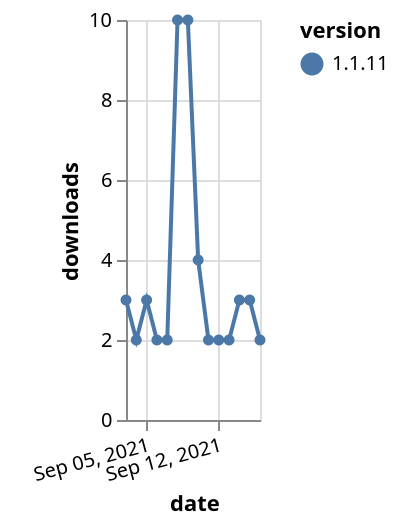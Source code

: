 {"$schema": "https://vega.github.io/schema/vega-lite/v5.json", "description": "A simple bar chart with embedded data.", "data": {"values": [{"date": "2021-09-03", "total": 6093, "delta": 3, "version": "1.1.11"}, {"date": "2021-09-04", "total": 6095, "delta": 2, "version": "1.1.11"}, {"date": "2021-09-05", "total": 6098, "delta": 3, "version": "1.1.11"}, {"date": "2021-09-06", "total": 6100, "delta": 2, "version": "1.1.11"}, {"date": "2021-09-07", "total": 6102, "delta": 2, "version": "1.1.11"}, {"date": "2021-09-08", "total": 6112, "delta": 10, "version": "1.1.11"}, {"date": "2021-09-09", "total": 6122, "delta": 10, "version": "1.1.11"}, {"date": "2021-09-10", "total": 6126, "delta": 4, "version": "1.1.11"}, {"date": "2021-09-11", "total": 6128, "delta": 2, "version": "1.1.11"}, {"date": "2021-09-12", "total": 6130, "delta": 2, "version": "1.1.11"}, {"date": "2021-09-13", "total": 6132, "delta": 2, "version": "1.1.11"}, {"date": "2021-09-14", "total": 6135, "delta": 3, "version": "1.1.11"}, {"date": "2021-09-15", "total": 6138, "delta": 3, "version": "1.1.11"}, {"date": "2021-09-16", "total": 6140, "delta": 2, "version": "1.1.11"}]}, "width": "container", "mark": {"type": "line", "point": {"filled": true}}, "encoding": {"x": {"field": "date", "type": "temporal", "timeUnit": "yearmonthdate", "title": "date", "axis": {"labelAngle": -15}}, "y": {"field": "delta", "type": "quantitative", "title": "downloads"}, "color": {"field": "version", "type": "nominal"}, "tooltip": {"field": "delta"}}}